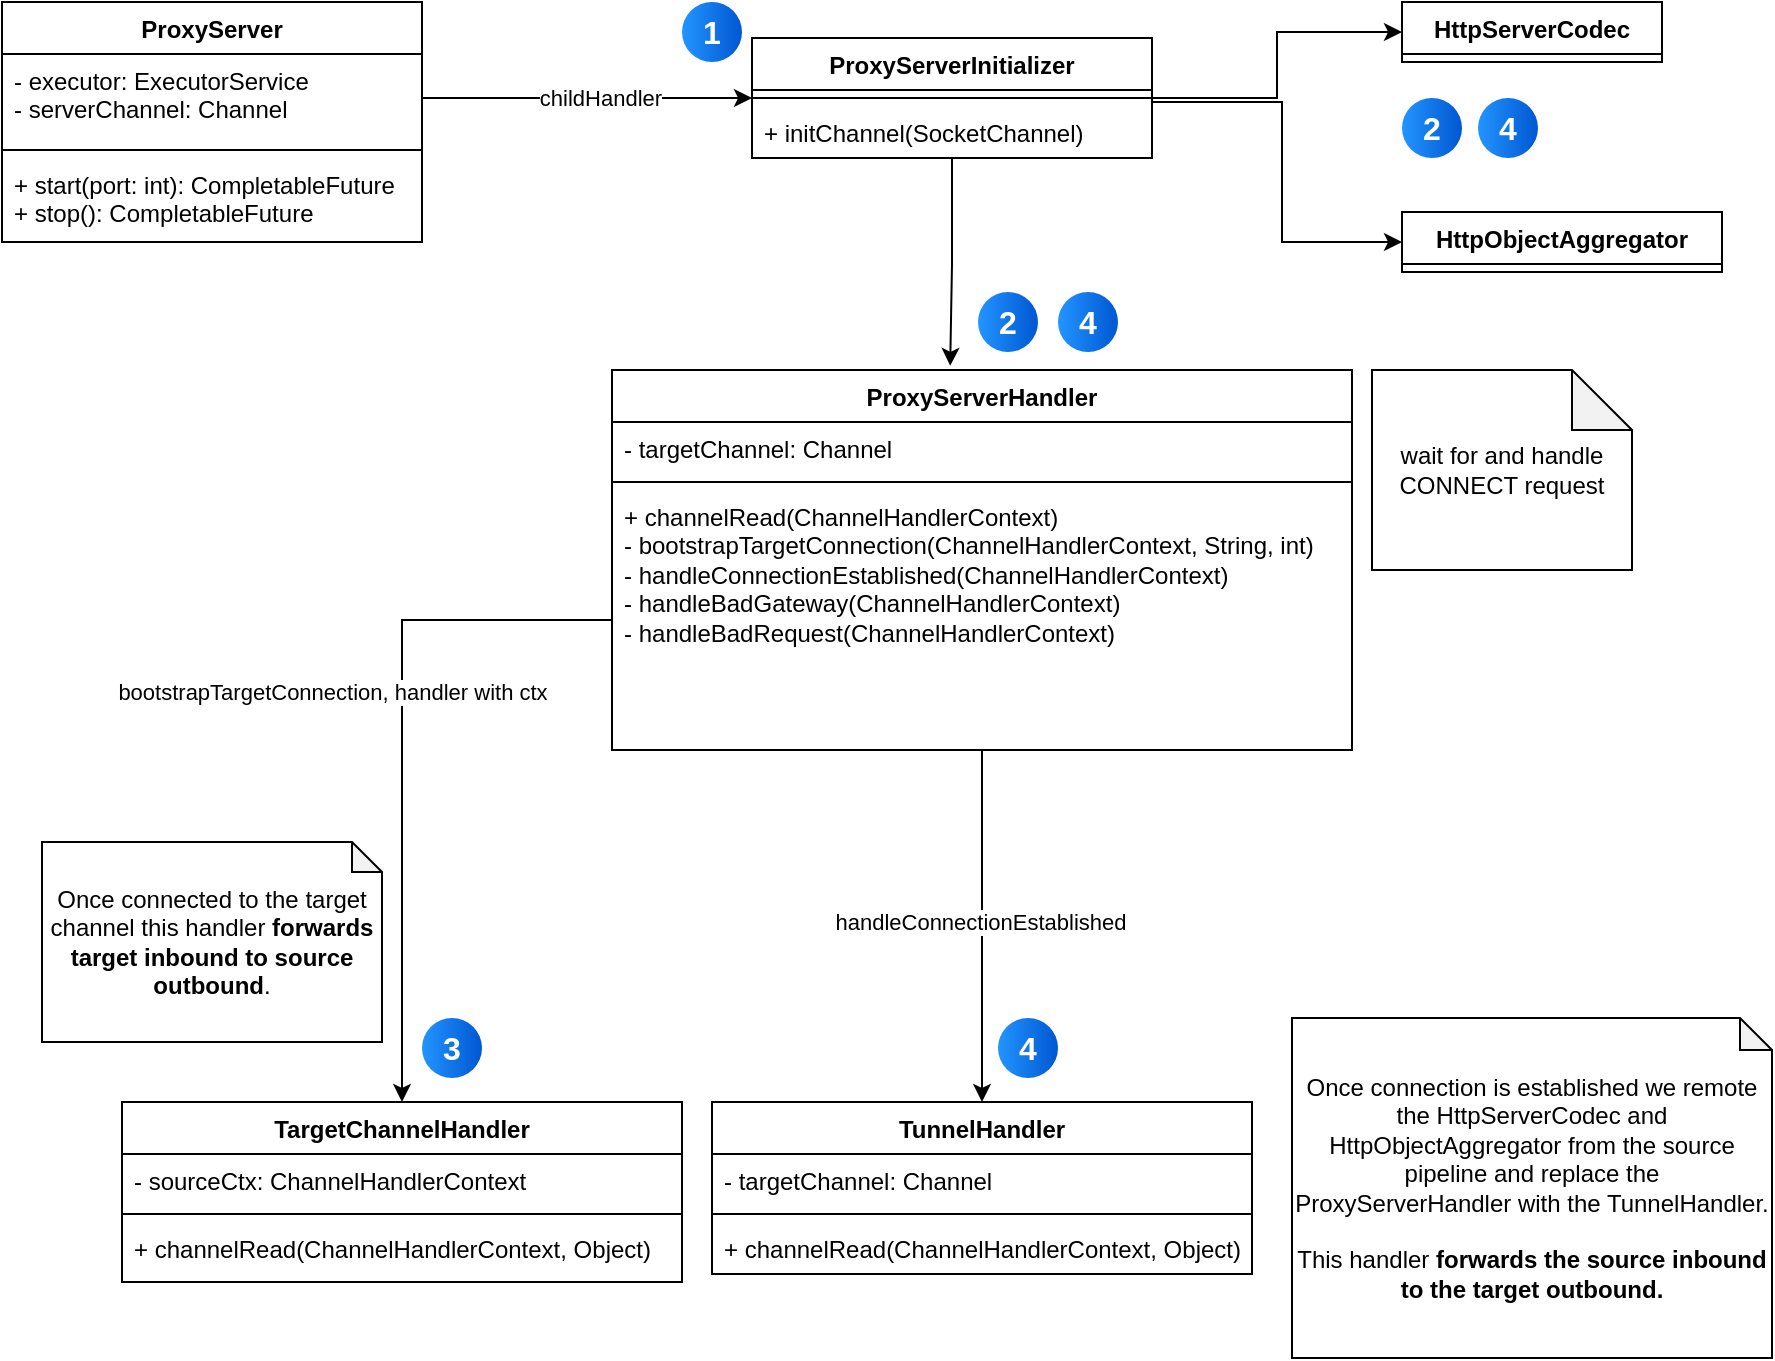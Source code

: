 <mxfile version="26.0.16" pages="2">
  <diagram name="1. Blind forward proxy (classes)" id="f2NFvzzhkhCz1gqddSzU">
    <mxGraphModel dx="2074" dy="1197" grid="1" gridSize="10" guides="1" tooltips="1" connect="1" arrows="1" fold="1" page="1" pageScale="1" pageWidth="1169" pageHeight="827" math="0" shadow="0">
      <root>
        <mxCell id="0" />
        <mxCell id="1" parent="0" />
        <mxCell id="BHvKRBYGIepSYMP_sXAT-1" value="ProxyServer" style="swimlane;fontStyle=1;align=center;verticalAlign=top;childLayout=stackLayout;horizontal=1;startSize=26;horizontalStack=0;resizeParent=1;resizeParentMax=0;resizeLast=0;collapsible=1;marginBottom=0;whiteSpace=wrap;html=1;" parent="1" vertex="1">
          <mxGeometry x="142" y="75" width="210" height="120" as="geometry">
            <mxRectangle x="430" y="400" width="110" height="30" as="alternateBounds" />
          </mxGeometry>
        </mxCell>
        <mxCell id="BHvKRBYGIepSYMP_sXAT-2" value="- executor: ExecutorService&lt;div&gt;- serverChannel: Channel&lt;/div&gt;" style="text;strokeColor=none;fillColor=none;align=left;verticalAlign=top;spacingLeft=4;spacingRight=4;overflow=hidden;rotatable=0;points=[[0,0.5],[1,0.5]];portConstraint=eastwest;whiteSpace=wrap;html=1;" parent="BHvKRBYGIepSYMP_sXAT-1" vertex="1">
          <mxGeometry y="26" width="210" height="44" as="geometry" />
        </mxCell>
        <mxCell id="BHvKRBYGIepSYMP_sXAT-3" value="" style="line;strokeWidth=1;fillColor=none;align=left;verticalAlign=middle;spacingTop=-1;spacingLeft=3;spacingRight=3;rotatable=0;labelPosition=right;points=[];portConstraint=eastwest;strokeColor=inherit;" parent="BHvKRBYGIepSYMP_sXAT-1" vertex="1">
          <mxGeometry y="70" width="210" height="8" as="geometry" />
        </mxCell>
        <mxCell id="BHvKRBYGIepSYMP_sXAT-4" value="+ start(port: int): CompletableFuture&lt;div&gt;+ stop(): CompletableFuture&lt;/div&gt;" style="text;strokeColor=none;fillColor=none;align=left;verticalAlign=top;spacingLeft=4;spacingRight=4;overflow=hidden;rotatable=0;points=[[0,0.5],[1,0.5]];portConstraint=eastwest;whiteSpace=wrap;html=1;" parent="BHvKRBYGIepSYMP_sXAT-1" vertex="1">
          <mxGeometry y="78" width="210" height="42" as="geometry" />
        </mxCell>
        <mxCell id="BHvKRBYGIepSYMP_sXAT-32" style="edgeStyle=orthogonalEdgeStyle;rounded=0;orthogonalLoop=1;jettySize=auto;html=1;entryX=0;entryY=0.5;entryDx=0;entryDy=0;" parent="1" source="BHvKRBYGIepSYMP_sXAT-6" target="BHvKRBYGIepSYMP_sXAT-12" edge="1">
          <mxGeometry relative="1" as="geometry" />
        </mxCell>
        <mxCell id="BHvKRBYGIepSYMP_sXAT-6" value="ProxyServerInitializer" style="swimlane;fontStyle=1;align=center;verticalAlign=top;childLayout=stackLayout;horizontal=1;startSize=26;horizontalStack=0;resizeParent=1;resizeParentMax=0;resizeLast=0;collapsible=1;marginBottom=0;whiteSpace=wrap;html=1;" parent="1" vertex="1">
          <mxGeometry x="517" y="93" width="200" height="60" as="geometry" />
        </mxCell>
        <mxCell id="BHvKRBYGIepSYMP_sXAT-8" value="" style="line;strokeWidth=1;fillColor=none;align=left;verticalAlign=middle;spacingTop=-1;spacingLeft=3;spacingRight=3;rotatable=0;labelPosition=right;points=[];portConstraint=eastwest;strokeColor=inherit;" parent="BHvKRBYGIepSYMP_sXAT-6" vertex="1">
          <mxGeometry y="26" width="200" height="8" as="geometry" />
        </mxCell>
        <mxCell id="BHvKRBYGIepSYMP_sXAT-9" value="+ initChannel(SocketChannel)" style="text;strokeColor=none;fillColor=none;align=left;verticalAlign=top;spacingLeft=4;spacingRight=4;overflow=hidden;rotatable=0;points=[[0,0.5],[1,0.5]];portConstraint=eastwest;whiteSpace=wrap;html=1;" parent="BHvKRBYGIepSYMP_sXAT-6" vertex="1">
          <mxGeometry y="34" width="200" height="26" as="geometry" />
        </mxCell>
        <mxCell id="BHvKRBYGIepSYMP_sXAT-10" style="edgeStyle=orthogonalEdgeStyle;rounded=0;orthogonalLoop=1;jettySize=auto;html=1;entryX=0;entryY=0.5;entryDx=0;entryDy=0;flowAnimation=0;" parent="1" source="BHvKRBYGIepSYMP_sXAT-2" target="BHvKRBYGIepSYMP_sXAT-6" edge="1">
          <mxGeometry relative="1" as="geometry" />
        </mxCell>
        <mxCell id="BHvKRBYGIepSYMP_sXAT-11" value="childHandler" style="edgeLabel;html=1;align=center;verticalAlign=middle;resizable=0;points=[];" parent="BHvKRBYGIepSYMP_sXAT-10" vertex="1" connectable="0">
          <mxGeometry x="0.248" y="-1" relative="1" as="geometry">
            <mxPoint x="-14" y="-1" as="offset" />
          </mxGeometry>
        </mxCell>
        <mxCell id="BHvKRBYGIepSYMP_sXAT-12" value="HttpServerCodec" style="swimlane;fontStyle=1;align=center;verticalAlign=top;childLayout=stackLayout;horizontal=1;startSize=26;horizontalStack=0;resizeParent=1;resizeParentMax=0;resizeLast=0;collapsible=1;marginBottom=0;whiteSpace=wrap;html=1;" parent="1" vertex="1" collapsed="1">
          <mxGeometry x="842" y="75" width="130" height="30" as="geometry">
            <mxRectangle x="530" y="390" width="160" height="86" as="alternateBounds" />
          </mxGeometry>
        </mxCell>
        <mxCell id="BHvKRBYGIepSYMP_sXAT-13" value="+ field: type" style="text;strokeColor=none;fillColor=none;align=left;verticalAlign=top;spacingLeft=4;spacingRight=4;overflow=hidden;rotatable=0;points=[[0,0.5],[1,0.5]];portConstraint=eastwest;whiteSpace=wrap;html=1;" parent="BHvKRBYGIepSYMP_sXAT-12" vertex="1">
          <mxGeometry y="26" width="160" height="26" as="geometry" />
        </mxCell>
        <mxCell id="BHvKRBYGIepSYMP_sXAT-14" value="" style="line;strokeWidth=1;fillColor=none;align=left;verticalAlign=middle;spacingTop=-1;spacingLeft=3;spacingRight=3;rotatable=0;labelPosition=right;points=[];portConstraint=eastwest;strokeColor=inherit;" parent="BHvKRBYGIepSYMP_sXAT-12" vertex="1">
          <mxGeometry y="52" width="160" height="8" as="geometry" />
        </mxCell>
        <mxCell id="BHvKRBYGIepSYMP_sXAT-15" value="+ method(type): type" style="text;strokeColor=none;fillColor=none;align=left;verticalAlign=top;spacingLeft=4;spacingRight=4;overflow=hidden;rotatable=0;points=[[0,0.5],[1,0.5]];portConstraint=eastwest;whiteSpace=wrap;html=1;" parent="BHvKRBYGIepSYMP_sXAT-12" vertex="1">
          <mxGeometry y="60" width="160" height="26" as="geometry" />
        </mxCell>
        <mxCell id="BHvKRBYGIepSYMP_sXAT-16" value="HttpObjectAggregator" style="swimlane;fontStyle=1;align=center;verticalAlign=top;childLayout=stackLayout;horizontal=1;startSize=26;horizontalStack=0;resizeParent=1;resizeParentMax=0;resizeLast=0;collapsible=1;marginBottom=0;whiteSpace=wrap;html=1;" parent="1" vertex="1" collapsed="1">
          <mxGeometry x="842" y="180" width="160" height="30" as="geometry">
            <mxRectangle x="730" y="500" width="160" height="86" as="alternateBounds" />
          </mxGeometry>
        </mxCell>
        <mxCell id="BHvKRBYGIepSYMP_sXAT-17" value="+ field: type" style="text;strokeColor=none;fillColor=none;align=left;verticalAlign=top;spacingLeft=4;spacingRight=4;overflow=hidden;rotatable=0;points=[[0,0.5],[1,0.5]];portConstraint=eastwest;whiteSpace=wrap;html=1;" parent="BHvKRBYGIepSYMP_sXAT-16" vertex="1">
          <mxGeometry y="26" width="160" height="26" as="geometry" />
        </mxCell>
        <mxCell id="BHvKRBYGIepSYMP_sXAT-18" value="" style="line;strokeWidth=1;fillColor=none;align=left;verticalAlign=middle;spacingTop=-1;spacingLeft=3;spacingRight=3;rotatable=0;labelPosition=right;points=[];portConstraint=eastwest;strokeColor=inherit;" parent="BHvKRBYGIepSYMP_sXAT-16" vertex="1">
          <mxGeometry y="52" width="160" height="8" as="geometry" />
        </mxCell>
        <mxCell id="BHvKRBYGIepSYMP_sXAT-19" value="+ method(type): type" style="text;strokeColor=none;fillColor=none;align=left;verticalAlign=top;spacingLeft=4;spacingRight=4;overflow=hidden;rotatable=0;points=[[0,0.5],[1,0.5]];portConstraint=eastwest;whiteSpace=wrap;html=1;" parent="BHvKRBYGIepSYMP_sXAT-16" vertex="1">
          <mxGeometry y="60" width="160" height="26" as="geometry" />
        </mxCell>
        <mxCell id="BHvKRBYGIepSYMP_sXAT-44" style="edgeStyle=orthogonalEdgeStyle;rounded=0;orthogonalLoop=1;jettySize=auto;html=1;entryX=0.5;entryY=0;entryDx=0;entryDy=0;" parent="1" source="BHvKRBYGIepSYMP_sXAT-26" target="BHvKRBYGIepSYMP_sXAT-34" edge="1">
          <mxGeometry relative="1" as="geometry" />
        </mxCell>
        <mxCell id="BHvKRBYGIepSYMP_sXAT-45" value="handleConnectionEstablished" style="edgeLabel;html=1;align=center;verticalAlign=middle;resizable=0;points=[];" parent="BHvKRBYGIepSYMP_sXAT-44" vertex="1" connectable="0">
          <mxGeometry x="-0.024" y="-1" relative="1" as="geometry">
            <mxPoint as="offset" />
          </mxGeometry>
        </mxCell>
        <mxCell id="BHvKRBYGIepSYMP_sXAT-26" value="ProxyServerHandler" style="swimlane;fontStyle=1;align=center;verticalAlign=top;childLayout=stackLayout;horizontal=1;startSize=26;horizontalStack=0;resizeParent=1;resizeParentMax=0;resizeLast=0;collapsible=1;marginBottom=0;whiteSpace=wrap;html=1;" parent="1" vertex="1">
          <mxGeometry x="447" y="259" width="370" height="190" as="geometry" />
        </mxCell>
        <mxCell id="BHvKRBYGIepSYMP_sXAT-27" value="- targetChannel: Channel" style="text;strokeColor=none;fillColor=none;align=left;verticalAlign=top;spacingLeft=4;spacingRight=4;overflow=hidden;rotatable=0;points=[[0,0.5],[1,0.5]];portConstraint=eastwest;whiteSpace=wrap;html=1;" parent="BHvKRBYGIepSYMP_sXAT-26" vertex="1">
          <mxGeometry y="26" width="370" height="26" as="geometry" />
        </mxCell>
        <mxCell id="BHvKRBYGIepSYMP_sXAT-28" value="" style="line;strokeWidth=1;fillColor=none;align=left;verticalAlign=middle;spacingTop=-1;spacingLeft=3;spacingRight=3;rotatable=0;labelPosition=right;points=[];portConstraint=eastwest;strokeColor=inherit;" parent="BHvKRBYGIepSYMP_sXAT-26" vertex="1">
          <mxGeometry y="52" width="370" height="8" as="geometry" />
        </mxCell>
        <mxCell id="BHvKRBYGIepSYMP_sXAT-29" value="+ channelRead(ChannelHandlerContext)&lt;div&gt;- bootstrapTargetConnection(&lt;span style=&quot;background-color: transparent; color: light-dark(rgb(0, 0, 0), rgb(255, 255, 255));&quot;&gt;ChannelHandlerContext, String, int&lt;/span&gt;&lt;span style=&quot;background-color: transparent; color: light-dark(rgb(0, 0, 0), rgb(255, 255, 255));&quot;&gt;)&lt;/span&gt;&lt;/div&gt;&lt;div&gt;&lt;span style=&quot;background-color: transparent; color: light-dark(rgb(0, 0, 0), rgb(255, 255, 255));&quot;&gt;-&amp;nbsp;&lt;/span&gt;&lt;span style=&quot;background-color: transparent;&quot;&gt;handleConnectionEstablished(&lt;/span&gt;&lt;span style=&quot;background-color: transparent; color: light-dark(rgb(0, 0, 0), rgb(255, 255, 255));&quot;&gt;ChannelHandlerContext&lt;/span&gt;&lt;span style=&quot;background-color: transparent; color: light-dark(rgb(0, 0, 0), rgb(255, 255, 255));&quot;&gt;)&lt;/span&gt;&lt;/div&gt;&lt;div&gt;&lt;span style=&quot;background-color: transparent; color: light-dark(rgb(0, 0, 0), rgb(255, 255, 255));&quot;&gt;-&amp;nbsp;&lt;/span&gt;&lt;span style=&quot;background-color: transparent;&quot;&gt;handleBadGateway&lt;/span&gt;&lt;span style=&quot;background-color: transparent; color: light-dark(rgb(0, 0, 0), rgb(255, 255, 255));&quot;&gt;(&lt;/span&gt;&lt;span style=&quot;background-color: transparent; color: light-dark(rgb(0, 0, 0), rgb(255, 255, 255));&quot;&gt;ChannelHandlerContext&lt;/span&gt;&lt;span style=&quot;background-color: transparent; color: light-dark(rgb(0, 0, 0), rgb(255, 255, 255));&quot;&gt;)&lt;/span&gt;&lt;/div&gt;&lt;div&gt;&lt;span style=&quot;background-color: transparent; color: light-dark(rgb(0, 0, 0), rgb(255, 255, 255));&quot;&gt;-&amp;nbsp;&lt;/span&gt;&lt;span style=&quot;background-color: transparent;&quot;&gt;handleBadRequest&lt;/span&gt;&lt;span style=&quot;background-color: transparent; color: light-dark(rgb(0, 0, 0), rgb(255, 255, 255));&quot;&gt;(&lt;/span&gt;&lt;span style=&quot;background-color: transparent; color: light-dark(rgb(0, 0, 0), rgb(255, 255, 255));&quot;&gt;ChannelHandlerContext&lt;/span&gt;&lt;span style=&quot;background-color: transparent; color: light-dark(rgb(0, 0, 0), rgb(255, 255, 255));&quot;&gt;)&lt;/span&gt;&lt;/div&gt;" style="text;strokeColor=none;fillColor=none;align=left;verticalAlign=top;spacingLeft=4;spacingRight=4;overflow=hidden;rotatable=0;points=[[0,0.5],[1,0.5]];portConstraint=eastwest;whiteSpace=wrap;html=1;" parent="BHvKRBYGIepSYMP_sXAT-26" vertex="1">
          <mxGeometry y="60" width="370" height="130" as="geometry" />
        </mxCell>
        <mxCell id="BHvKRBYGIepSYMP_sXAT-30" value="Once connected to the target channel this handler &lt;b&gt;forwards target inbound to source outbound&lt;/b&gt;." style="shape=note;whiteSpace=wrap;html=1;backgroundOutline=1;darkOpacity=0.05;size=15;" parent="1" vertex="1">
          <mxGeometry x="162" y="495" width="170" height="100" as="geometry" />
        </mxCell>
        <mxCell id="BHvKRBYGIepSYMP_sXAT-31" style="edgeStyle=orthogonalEdgeStyle;rounded=0;orthogonalLoop=1;jettySize=auto;html=1;entryX=0.457;entryY=-0.011;entryDx=0;entryDy=0;entryPerimeter=0;" parent="1" source="BHvKRBYGIepSYMP_sXAT-6" target="BHvKRBYGIepSYMP_sXAT-26" edge="1">
          <mxGeometry relative="1" as="geometry" />
        </mxCell>
        <mxCell id="BHvKRBYGIepSYMP_sXAT-33" style="edgeStyle=orthogonalEdgeStyle;rounded=0;orthogonalLoop=1;jettySize=auto;html=1;entryX=0;entryY=0.5;entryDx=0;entryDy=0;exitX=1;exitY=0.5;exitDx=0;exitDy=0;" parent="1" source="BHvKRBYGIepSYMP_sXAT-6" target="BHvKRBYGIepSYMP_sXAT-16" edge="1">
          <mxGeometry relative="1" as="geometry">
            <mxPoint x="722" y="135" as="sourcePoint" />
            <Array as="points">
              <mxPoint x="722" y="125" />
              <mxPoint x="782" y="125" />
              <mxPoint x="782" y="160" />
            </Array>
          </mxGeometry>
        </mxCell>
        <mxCell id="BHvKRBYGIepSYMP_sXAT-34" value="TunnelHandler" style="swimlane;fontStyle=1;align=center;verticalAlign=top;childLayout=stackLayout;horizontal=1;startSize=26;horizontalStack=0;resizeParent=1;resizeParentMax=0;resizeLast=0;collapsible=1;marginBottom=0;whiteSpace=wrap;html=1;" parent="1" vertex="1">
          <mxGeometry x="497" y="625" width="270" height="86" as="geometry" />
        </mxCell>
        <mxCell id="BHvKRBYGIepSYMP_sXAT-35" value="- targetChannel: Channel" style="text;strokeColor=none;fillColor=none;align=left;verticalAlign=top;spacingLeft=4;spacingRight=4;overflow=hidden;rotatable=0;points=[[0,0.5],[1,0.5]];portConstraint=eastwest;whiteSpace=wrap;html=1;" parent="BHvKRBYGIepSYMP_sXAT-34" vertex="1">
          <mxGeometry y="26" width="270" height="26" as="geometry" />
        </mxCell>
        <mxCell id="BHvKRBYGIepSYMP_sXAT-36" value="" style="line;strokeWidth=1;fillColor=none;align=left;verticalAlign=middle;spacingTop=-1;spacingLeft=3;spacingRight=3;rotatable=0;labelPosition=right;points=[];portConstraint=eastwest;strokeColor=inherit;" parent="BHvKRBYGIepSYMP_sXAT-34" vertex="1">
          <mxGeometry y="52" width="270" height="8" as="geometry" />
        </mxCell>
        <mxCell id="BHvKRBYGIepSYMP_sXAT-37" value="+ channelRead(ChannelHandlerContext, Object)" style="text;strokeColor=none;fillColor=none;align=left;verticalAlign=top;spacingLeft=4;spacingRight=4;overflow=hidden;rotatable=0;points=[[0,0.5],[1,0.5]];portConstraint=eastwest;whiteSpace=wrap;html=1;" parent="BHvKRBYGIepSYMP_sXAT-34" vertex="1">
          <mxGeometry y="60" width="270" height="26" as="geometry" />
        </mxCell>
        <mxCell id="BHvKRBYGIepSYMP_sXAT-38" value="TargetChannelHandler" style="swimlane;fontStyle=1;align=center;verticalAlign=top;childLayout=stackLayout;horizontal=1;startSize=26;horizontalStack=0;resizeParent=1;resizeParentMax=0;resizeLast=0;collapsible=1;marginBottom=0;whiteSpace=wrap;html=1;" parent="1" vertex="1">
          <mxGeometry x="202" y="625" width="280" height="90" as="geometry" />
        </mxCell>
        <mxCell id="BHvKRBYGIepSYMP_sXAT-39" value="- sourceCtx: ChannelHandlerContext" style="text;strokeColor=none;fillColor=none;align=left;verticalAlign=top;spacingLeft=4;spacingRight=4;overflow=hidden;rotatable=0;points=[[0,0.5],[1,0.5]];portConstraint=eastwest;whiteSpace=wrap;html=1;" parent="BHvKRBYGIepSYMP_sXAT-38" vertex="1">
          <mxGeometry y="26" width="280" height="26" as="geometry" />
        </mxCell>
        <mxCell id="BHvKRBYGIepSYMP_sXAT-40" value="" style="line;strokeWidth=1;fillColor=none;align=left;verticalAlign=middle;spacingTop=-1;spacingLeft=3;spacingRight=3;rotatable=0;labelPosition=right;points=[];portConstraint=eastwest;strokeColor=inherit;" parent="BHvKRBYGIepSYMP_sXAT-38" vertex="1">
          <mxGeometry y="52" width="280" height="8" as="geometry" />
        </mxCell>
        <mxCell id="BHvKRBYGIepSYMP_sXAT-41" value="+ channelRead(ChannelHandlerContext, Object)" style="text;strokeColor=none;fillColor=none;align=left;verticalAlign=top;spacingLeft=4;spacingRight=4;overflow=hidden;rotatable=0;points=[[0,0.5],[1,0.5]];portConstraint=eastwest;whiteSpace=wrap;html=1;" parent="BHvKRBYGIepSYMP_sXAT-38" vertex="1">
          <mxGeometry y="60" width="280" height="30" as="geometry" />
        </mxCell>
        <mxCell id="BHvKRBYGIepSYMP_sXAT-42" style="edgeStyle=orthogonalEdgeStyle;rounded=0;orthogonalLoop=1;jettySize=auto;html=1;entryX=0.5;entryY=0;entryDx=0;entryDy=0;" parent="1" source="BHvKRBYGIepSYMP_sXAT-29" target="BHvKRBYGIepSYMP_sXAT-38" edge="1">
          <mxGeometry relative="1" as="geometry" />
        </mxCell>
        <mxCell id="BHvKRBYGIepSYMP_sXAT-43" value="bootstrapTargetConnection, handler with ctx" style="edgeLabel;html=1;align=center;verticalAlign=middle;resizable=0;points=[];" parent="BHvKRBYGIepSYMP_sXAT-42" vertex="1" connectable="0">
          <mxGeometry x="0.353" y="2" relative="1" as="geometry">
            <mxPoint x="-37" y="-93" as="offset" />
          </mxGeometry>
        </mxCell>
        <mxCell id="BHvKRBYGIepSYMP_sXAT-46" value="Once connection is established we remote the HttpServerCodec and HttpObjectAggregator from the source pipeline and replace the ProxyServerHandler with the TunnelHandler.&lt;br&gt;&lt;div&gt;&lt;br&gt;This handler &lt;b&gt;forwards the source inbound to the target outbound.&lt;/b&gt;&lt;/div&gt;" style="shape=note;whiteSpace=wrap;html=1;backgroundOutline=1;darkOpacity=0.05;size=16;" parent="1" vertex="1">
          <mxGeometry x="787" y="583" width="240" height="170" as="geometry" />
        </mxCell>
        <mxCell id="BHvKRBYGIepSYMP_sXAT-47" value="wait for and handle CONNECT request" style="shape=note;whiteSpace=wrap;html=1;backgroundOutline=1;darkOpacity=0.05;" parent="1" vertex="1">
          <mxGeometry x="827" y="259" width="130" height="100" as="geometry" />
        </mxCell>
        <mxCell id="Q4CnzxgTfppXipFAZ4AG-1" value="1" style="ellipse;whiteSpace=wrap;html=1;aspect=fixed;rotation=0;gradientColor=#0057D2;strokeColor=none;gradientDirection=east;fillColor=#2395FF;rounded=0;pointerEvents=0;fontFamily=Helvetica;fontSize=16;fontColor=#FFFFFF;spacingTop=4;spacingBottom=4;spacingLeft=4;spacingRight=4;points=[];fontStyle=1" parent="1" vertex="1">
          <mxGeometry x="482" y="75" width="30" height="30" as="geometry" />
        </mxCell>
        <mxCell id="Q4CnzxgTfppXipFAZ4AG-2" value="2" style="ellipse;whiteSpace=wrap;html=1;aspect=fixed;rotation=0;gradientColor=#0057D2;strokeColor=none;gradientDirection=east;fillColor=#2395FF;rounded=0;pointerEvents=0;fontFamily=Helvetica;fontSize=16;fontColor=#FFFFFF;spacingTop=4;spacingBottom=4;spacingLeft=4;spacingRight=4;points=[];fontStyle=1" parent="1" vertex="1">
          <mxGeometry x="842" y="123" width="30" height="30" as="geometry" />
        </mxCell>
        <mxCell id="Q4CnzxgTfppXipFAZ4AG-3" value="3" style="ellipse;whiteSpace=wrap;html=1;aspect=fixed;rotation=0;gradientColor=#0057D2;strokeColor=none;gradientDirection=east;fillColor=#2395FF;rounded=0;pointerEvents=0;fontFamily=Helvetica;fontSize=16;fontColor=#FFFFFF;spacingTop=4;spacingBottom=4;spacingLeft=4;spacingRight=4;points=[];fontStyle=1" parent="1" vertex="1">
          <mxGeometry x="352" y="583" width="30" height="30" as="geometry" />
        </mxCell>
        <mxCell id="Q4CnzxgTfppXipFAZ4AG-10" value="2" style="ellipse;whiteSpace=wrap;html=1;aspect=fixed;rotation=0;gradientColor=#0057D2;strokeColor=none;gradientDirection=east;fillColor=#2395FF;rounded=0;pointerEvents=0;fontFamily=Helvetica;fontSize=16;fontColor=#FFFFFF;spacingTop=4;spacingBottom=4;spacingLeft=4;spacingRight=4;points=[];fontStyle=1" parent="1" vertex="1">
          <mxGeometry x="630" y="220" width="30" height="30" as="geometry" />
        </mxCell>
        <mxCell id="Q4CnzxgTfppXipFAZ4AG-11" value="4" style="ellipse;whiteSpace=wrap;html=1;aspect=fixed;rotation=0;gradientColor=#0057D2;strokeColor=none;gradientDirection=east;fillColor=#2395FF;rounded=0;pointerEvents=0;fontFamily=Helvetica;fontSize=16;fontColor=#FFFFFF;spacingTop=4;spacingBottom=4;spacingLeft=4;spacingRight=4;points=[];fontStyle=1" parent="1" vertex="1">
          <mxGeometry x="640" y="583" width="30" height="30" as="geometry" />
        </mxCell>
        <mxCell id="Q4CnzxgTfppXipFAZ4AG-12" value="4" style="ellipse;whiteSpace=wrap;html=1;aspect=fixed;rotation=0;gradientColor=#0057D2;strokeColor=none;gradientDirection=east;fillColor=#2395FF;rounded=0;pointerEvents=0;fontFamily=Helvetica;fontSize=16;fontColor=#FFFFFF;spacingTop=4;spacingBottom=4;spacingLeft=4;spacingRight=4;points=[];fontStyle=1" parent="1" vertex="1">
          <mxGeometry x="670" y="220" width="30" height="30" as="geometry" />
        </mxCell>
        <mxCell id="Q4CnzxgTfppXipFAZ4AG-13" value="4" style="ellipse;whiteSpace=wrap;html=1;aspect=fixed;rotation=0;gradientColor=#0057D2;strokeColor=none;gradientDirection=east;fillColor=#2395FF;rounded=0;pointerEvents=0;fontFamily=Helvetica;fontSize=16;fontColor=#FFFFFF;spacingTop=4;spacingBottom=4;spacingLeft=4;spacingRight=4;points=[];fontStyle=1" parent="1" vertex="1">
          <mxGeometry x="880" y="123" width="30" height="30" as="geometry" />
        </mxCell>
      </root>
    </mxGraphModel>
  </diagram>
  <diagram id="iNmpRp2oEVkYfKKRet7Q" name="2. Blind forward proxy (pipelines)">
    <mxGraphModel dx="2074" dy="1197" grid="1" gridSize="10" guides="1" tooltips="1" connect="1" arrows="1" fold="1" page="1" pageScale="1" pageWidth="1169" pageHeight="827" math="0" shadow="0">
      <root>
        <mxCell id="0" />
        <mxCell id="1" parent="0" />
        <mxCell id="H20eSGmZfc7B0jMMkduD-4" style="edgeStyle=orthogonalEdgeStyle;rounded=0;orthogonalLoop=1;jettySize=auto;html=1;startArrow=none;startFill=0;flowAnimation=1;curved=1;" parent="1" source="RjvqC_gZyJu_Cclnz7gQ-1" edge="1">
          <mxGeometry relative="1" as="geometry">
            <mxPoint x="120" y="580" as="targetPoint" />
          </mxGeometry>
        </mxCell>
        <mxCell id="RjvqC_gZyJu_Cclnz7gQ-1" value="Browser" style="shape=umlActor;verticalLabelPosition=bottom;verticalAlign=top;html=1;outlineConnect=0;" parent="1" vertex="1">
          <mxGeometry x="20" y="550" width="30" height="60" as="geometry" />
        </mxCell>
        <mxCell id="H20eSGmZfc7B0jMMkduD-7" style="edgeStyle=orthogonalEdgeStyle;rounded=0;orthogonalLoop=1;jettySize=auto;html=1;flowAnimation=1;curved=1;" parent="1" target="H20eSGmZfc7B0jMMkduD-2" edge="1">
          <mxGeometry relative="1" as="geometry">
            <mxPoint x="1040" y="590" as="sourcePoint" />
          </mxGeometry>
        </mxCell>
        <mxCell id="RjvqC_gZyJu_Cclnz7gQ-3" value="Blind forward proxy" style="swimlane;whiteSpace=wrap;html=1;" parent="1" vertex="1">
          <mxGeometry x="120" y="40" width="920" height="760" as="geometry" />
        </mxCell>
        <mxCell id="RjvqC_gZyJu_Cclnz7gQ-5" value="Socket" style="swimlane;childLayout=stackLayout;resizeParent=1;resizeParentMax=0;horizontal=0;startSize=20;horizontalStack=0;html=1;" parent="RjvqC_gZyJu_Cclnz7gQ-3" vertex="1">
          <mxGeometry x="50" y="100" width="830" height="200" as="geometry" />
        </mxCell>
        <mxCell id="RjvqC_gZyJu_Cclnz7gQ-6" value="Inbound" style="swimlane;startSize=20;horizontal=0;html=1;" parent="RjvqC_gZyJu_Cclnz7gQ-5" vertex="1">
          <mxGeometry x="20" width="810" height="100" as="geometry">
            <mxRectangle x="20" width="460" height="30" as="alternateBounds" />
          </mxGeometry>
        </mxCell>
        <mxCell id="H20eSGmZfc7B0jMMkduD-8" value="ByteBuf" style="html=1;whiteSpace=wrap;" parent="RjvqC_gZyJu_Cclnz7gQ-6" vertex="1">
          <mxGeometry x="20" y="44.5" width="50" height="31" as="geometry" />
        </mxCell>
        <mxCell id="JaLlNk1W_nm6vnuTqw3E-6" value="HttpServerCodec" style="swimlane;whiteSpace=wrap;html=1;" parent="RjvqC_gZyJu_Cclnz7gQ-6" vertex="1">
          <mxGeometry x="70" width="130" height="100" as="geometry" />
        </mxCell>
        <mxCell id="JaLlNk1W_nm6vnuTqw3E-14" value="decode" style="shape=step;perimeter=stepPerimeter;whiteSpace=wrap;html=1;fixedSize=1;" parent="JaLlNk1W_nm6vnuTqw3E-6" vertex="1">
          <mxGeometry x="5" y="35" width="120" height="50" as="geometry" />
        </mxCell>
        <mxCell id="JaLlNk1W_nm6vnuTqw3E-11" value="HttpRequest" style="rounded=0;whiteSpace=wrap;html=1;" parent="RjvqC_gZyJu_Cclnz7gQ-6" vertex="1">
          <mxGeometry x="200" y="34.5" width="90" height="24.5" as="geometry" />
        </mxCell>
        <mxCell id="JaLlNk1W_nm6vnuTqw3E-12" value="HttpContent" style="rounded=0;whiteSpace=wrap;html=1;" parent="RjvqC_gZyJu_Cclnz7gQ-6" vertex="1">
          <mxGeometry x="200" y="59" width="90" height="24.5" as="geometry" />
        </mxCell>
        <mxCell id="JaLlNk1W_nm6vnuTqw3E-17" value="HttpObjectAggregator" style="swimlane;whiteSpace=wrap;html=1;" parent="RjvqC_gZyJu_Cclnz7gQ-6" vertex="1">
          <mxGeometry x="290" width="160" height="100" as="geometry" />
        </mxCell>
        <mxCell id="JaLlNk1W_nm6vnuTqw3E-18" value="aggregate" style="shape=step;perimeter=stepPerimeter;whiteSpace=wrap;html=1;fixedSize=1;" parent="JaLlNk1W_nm6vnuTqw3E-17" vertex="1">
          <mxGeometry x="20" y="33.5" width="120" height="50" as="geometry" />
        </mxCell>
        <mxCell id="-ZomEDuFOAnuLarw3Sa--1" value="ProxyServerHandler" style="swimlane;whiteSpace=wrap;html=1;" parent="RjvqC_gZyJu_Cclnz7gQ-6" vertex="1">
          <mxGeometry x="550" width="150" height="100" as="geometry" />
        </mxCell>
        <mxCell id="-ZomEDuFOAnuLarw3Sa--3" value="CONNECT" style="shape=process;whiteSpace=wrap;html=1;backgroundOutline=1;" parent="-ZomEDuFOAnuLarw3Sa--1" vertex="1">
          <mxGeometry x="15" y="30" width="120" height="60" as="geometry" />
        </mxCell>
        <mxCell id="-ZomEDuFOAnuLarw3Sa--2" value="FullHttpRequest" style="rounded=0;whiteSpace=wrap;html=1;" parent="RjvqC_gZyJu_Cclnz7gQ-6" vertex="1">
          <mxGeometry x="450" y="37.75" width="100" height="24.5" as="geometry" />
        </mxCell>
        <mxCell id="-ZomEDuFOAnuLarw3Sa--5" value="" style="html=1;shadow=0;dashed=0;align=center;verticalAlign=middle;shape=mxgraph.arrows2.bendArrow;dy=15;dx=38;notch=0;arrowHead=75.31;rounded=1;flipV=0;flipH=0;rotation=90;" parent="RjvqC_gZyJu_Cclnz7gQ-6" vertex="1">
          <mxGeometry x="710" y="10" width="75" height="90" as="geometry" />
        </mxCell>
        <mxCell id="RjvqC_gZyJu_Cclnz7gQ-7" value="Outbound" style="swimlane;startSize=20;horizontal=0;html=1;" parent="RjvqC_gZyJu_Cclnz7gQ-5" vertex="1">
          <mxGeometry x="20" y="100" width="810" height="100" as="geometry" />
        </mxCell>
        <mxCell id="H20eSGmZfc7B0jMMkduD-9" value="ByteBuf" style="html=1;whiteSpace=wrap;" parent="RjvqC_gZyJu_Cclnz7gQ-7" vertex="1">
          <mxGeometry x="20" y="44.5" width="50" height="31" as="geometry" />
        </mxCell>
        <mxCell id="JaLlNk1W_nm6vnuTqw3E-8" value="HttpServerCodec" style="swimlane;whiteSpace=wrap;html=1;" parent="RjvqC_gZyJu_Cclnz7gQ-7" vertex="1">
          <mxGeometry x="70" width="130" height="100" as="geometry" />
        </mxCell>
        <mxCell id="JaLlNk1W_nm6vnuTqw3E-16" value="encode" style="shape=step;perimeter=stepPerimeter;whiteSpace=wrap;html=1;fixedSize=1;rotation=0;flipH=1;flipV=0;" parent="JaLlNk1W_nm6vnuTqw3E-8" vertex="1">
          <mxGeometry x="5" y="34" width="120" height="50" as="geometry" />
        </mxCell>
        <mxCell id="JaLlNk1W_nm6vnuTqw3E-13" value="HttpResponse" style="rounded=0;whiteSpace=wrap;html=1;" parent="RjvqC_gZyJu_Cclnz7gQ-7" vertex="1">
          <mxGeometry x="200" y="47.75" width="140" height="24.5" as="geometry" />
        </mxCell>
        <mxCell id="-ZomEDuFOAnuLarw3Sa--8" value="OK, BAD_REQUEST, BAD_GATEWAY" style="shape=process;whiteSpace=wrap;html=1;backgroundOutline=1;" parent="RjvqC_gZyJu_Cclnz7gQ-7" vertex="1">
          <mxGeometry x="340" y="10" width="460" height="80" as="geometry" />
        </mxCell>
        <mxCell id="-ZomEDuFOAnuLarw3Sa--15" value="Socket" style="swimlane;childLayout=stackLayout;resizeParent=1;resizeParentMax=0;horizontal=0;startSize=20;horizontalStack=0;html=1;rotation=0;" parent="RjvqC_gZyJu_Cclnz7gQ-3" vertex="1">
          <mxGeometry y="440" width="460" height="200" as="geometry" />
        </mxCell>
        <mxCell id="-ZomEDuFOAnuLarw3Sa--16" value="Inbound" style="swimlane;startSize=20;horizontal=0;html=1;" parent="-ZomEDuFOAnuLarw3Sa--15" vertex="1">
          <mxGeometry x="20" width="440" height="100" as="geometry">
            <mxRectangle x="20" width="460" height="30" as="alternateBounds" />
          </mxGeometry>
        </mxCell>
        <mxCell id="-ZomEDuFOAnuLarw3Sa--17" value="ByteBuf" style="html=1;whiteSpace=wrap;" parent="-ZomEDuFOAnuLarw3Sa--16" vertex="1">
          <mxGeometry x="20" y="44.5" width="50" height="31" as="geometry" />
        </mxCell>
        <mxCell id="-ZomEDuFOAnuLarw3Sa--46" value="TunnelHandler" style="swimlane;whiteSpace=wrap;html=1;" parent="-ZomEDuFOAnuLarw3Sa--16" vertex="1">
          <mxGeometry x="70" width="140" height="100" as="geometry" />
        </mxCell>
        <mxCell id="-ZomEDuFOAnuLarw3Sa--72" value="forward" style="shape=step;perimeter=stepPerimeter;whiteSpace=wrap;html=1;fixedSize=1;" parent="-ZomEDuFOAnuLarw3Sa--46" vertex="1">
          <mxGeometry x="10" y="35" width="120" height="50" as="geometry" />
        </mxCell>
        <mxCell id="-ZomEDuFOAnuLarw3Sa--28" value="Outbound" style="swimlane;startSize=20;horizontal=0;html=1;" parent="-ZomEDuFOAnuLarw3Sa--15" vertex="1">
          <mxGeometry x="20" y="100" width="440" height="100" as="geometry" />
        </mxCell>
        <mxCell id="-ZomEDuFOAnuLarw3Sa--65" value="Socket" style="swimlane;horizontal=0;whiteSpace=wrap;html=1;flipH=1;" parent="RjvqC_gZyJu_Cclnz7gQ-3" vertex="1">
          <mxGeometry x="460" y="440" width="460" height="200" as="geometry" />
        </mxCell>
        <mxCell id="-ZomEDuFOAnuLarw3Sa--66" value="Outbound" style="swimlane;horizontal=0;whiteSpace=wrap;html=1;flipH=1;" parent="-ZomEDuFOAnuLarw3Sa--65" vertex="1">
          <mxGeometry width="437" height="100" as="geometry" />
        </mxCell>
        <mxCell id="-ZomEDuFOAnuLarw3Sa--68" value="" style="shape=flexArrow;endArrow=classic;html=1;rounded=0;endWidth=50.833;endSize=14.8;width=35;fillColor=#808080;gradientColor=none;fillStyle=auto;" parent="-ZomEDuFOAnuLarw3Sa--66" edge="1">
          <mxGeometry width="50" height="50" relative="1" as="geometry">
            <mxPoint x="-230" y="50" as="sourcePoint" />
            <mxPoint x="410" y="49.58" as="targetPoint" />
          </mxGeometry>
        </mxCell>
        <mxCell id="-ZomEDuFOAnuLarw3Sa--67" value="Inbound" style="swimlane;horizontal=0;whiteSpace=wrap;html=1;flipH=1;" parent="-ZomEDuFOAnuLarw3Sa--65" vertex="1">
          <mxGeometry y="100" width="437" height="100" as="geometry" />
        </mxCell>
        <mxCell id="-ZomEDuFOAnuLarw3Sa--69" value="TargetChannelHandler" style="swimlane;whiteSpace=wrap;html=1;" parent="-ZomEDuFOAnuLarw3Sa--67" vertex="1">
          <mxGeometry x="160" width="200" height="100" as="geometry" />
        </mxCell>
        <mxCell id="-ZomEDuFOAnuLarw3Sa--73" value="forward" style="shape=step;perimeter=stepPerimeter;whiteSpace=wrap;html=1;fixedSize=1;flipH=1;" parent="-ZomEDuFOAnuLarw3Sa--69" vertex="1">
          <mxGeometry x="40" y="34.5" width="120" height="50" as="geometry" />
        </mxCell>
        <mxCell id="-ZomEDuFOAnuLarw3Sa--29" value="ByteBuf" style="html=1;whiteSpace=wrap;" parent="-ZomEDuFOAnuLarw3Sa--67" vertex="1">
          <mxGeometry x="360" y="34.5" width="50" height="31" as="geometry" />
        </mxCell>
        <mxCell id="-ZomEDuFOAnuLarw3Sa--70" value="" style="shape=flexArrow;endArrow=classic;html=1;rounded=0;endWidth=39.306;endSize=12.608;width=40.833;fillColor=#808080;fillStyle=solid;" parent="RjvqC_gZyJu_Cclnz7gQ-3" edge="1">
          <mxGeometry width="50" height="50" relative="1" as="geometry">
            <mxPoint x="620" y="586" as="sourcePoint" />
            <mxPoint x="50" y="586" as="targetPoint" />
          </mxGeometry>
        </mxCell>
        <mxCell id="-ZomEDuFOAnuLarw3Sa--78" value="" style="line;strokeWidth=8;fillColor=none;align=left;verticalAlign=middle;spacingTop=-1;spacingLeft=3;spacingRight=3;rotatable=0;labelPosition=right;points=[];portConstraint=eastwest;strokeColor=inherit;flipV=0;flipH=0;direction=south;" parent="RjvqC_gZyJu_Cclnz7gQ-3" vertex="1">
          <mxGeometry x="455" y="420" width="10" height="240" as="geometry" />
        </mxCell>
        <mxCell id="-ZomEDuFOAnuLarw3Sa--79" value="1" style="ellipse;whiteSpace=wrap;html=1;aspect=fixed;rotation=0;gradientColor=#223548;strokeColor=none;gradientDirection=east;fillColor=#5b738b;rounded=0;pointerEvents=0;fontFamily=Helvetica;fontSize=16;fontColor=#FFFFFF;spacingTop=4;spacingBottom=4;spacingLeft=4;spacingRight=4;points=[];fontStyle=1" parent="RjvqC_gZyJu_Cclnz7gQ-3" vertex="1">
          <mxGeometry x="445" y="50" width="30" height="30" as="geometry" />
        </mxCell>
        <mxCell id="-ZomEDuFOAnuLarw3Sa--80" value="2" style="ellipse;whiteSpace=wrap;html=1;aspect=fixed;rotation=0;gradientColor=#223548;strokeColor=none;gradientDirection=east;fillColor=#5b738b;rounded=0;pointerEvents=0;fontFamily=Helvetica;fontSize=16;fontColor=#FFFFFF;spacingTop=4;spacingBottom=4;spacingLeft=4;spacingRight=4;points=[];fontStyle=1" parent="RjvqC_gZyJu_Cclnz7gQ-3" vertex="1">
          <mxGeometry x="445" y="374" width="30" height="30" as="geometry" />
        </mxCell>
        <mxCell id="-ZomEDuFOAnuLarw3Sa--81" value="&lt;b&gt;Source Channel&lt;/b&gt;" style="text;html=1;align=center;verticalAlign=middle;resizable=0;points=[];autosize=1;strokeColor=none;fillColor=none;" parent="RjvqC_gZyJu_Cclnz7gQ-3" vertex="1">
          <mxGeometry x="170" y="410" width="110" height="30" as="geometry" />
        </mxCell>
        <mxCell id="-ZomEDuFOAnuLarw3Sa--82" value="&lt;b&gt;Target Channel&lt;/b&gt;" style="text;html=1;align=center;verticalAlign=middle;resizable=0;points=[];autosize=1;strokeColor=none;fillColor=none;" parent="RjvqC_gZyJu_Cclnz7gQ-3" vertex="1">
          <mxGeometry x="630" y="410" width="110" height="30" as="geometry" />
        </mxCell>
        <mxCell id="H20eSGmZfc7B0jMMkduD-5" style="edgeStyle=orthogonalEdgeStyle;rounded=0;orthogonalLoop=1;jettySize=auto;html=1;startArrow=none;startFill=0;flowAnimation=1;shadow=0;curved=1;exitX=0;exitY=0.333;exitDx=0;exitDy=0;exitPerimeter=0;" parent="1" source="H20eSGmZfc7B0jMMkduD-2" edge="1">
          <mxGeometry relative="1" as="geometry">
            <mxPoint x="1040" y="580" as="targetPoint" />
          </mxGeometry>
        </mxCell>
        <mxCell id="H20eSGmZfc7B0jMMkduD-2" value="Target Website" style="shape=umlActor;verticalLabelPosition=bottom;verticalAlign=top;html=1;outlineConnect=0;" parent="1" vertex="1">
          <mxGeometry x="1100" y="560" width="30" height="60" as="geometry" />
        </mxCell>
        <mxCell id="H20eSGmZfc7B0jMMkduD-6" style="edgeStyle=orthogonalEdgeStyle;rounded=0;orthogonalLoop=1;jettySize=auto;html=1;entryX=1;entryY=0.333;entryDx=0;entryDy=0;entryPerimeter=0;flowAnimation=1;curved=1;" parent="1" target="RjvqC_gZyJu_Cclnz7gQ-1" edge="1">
          <mxGeometry relative="1" as="geometry">
            <mxPoint x="120" y="570" as="sourcePoint" />
          </mxGeometry>
        </mxCell>
      </root>
    </mxGraphModel>
  </diagram>
</mxfile>
